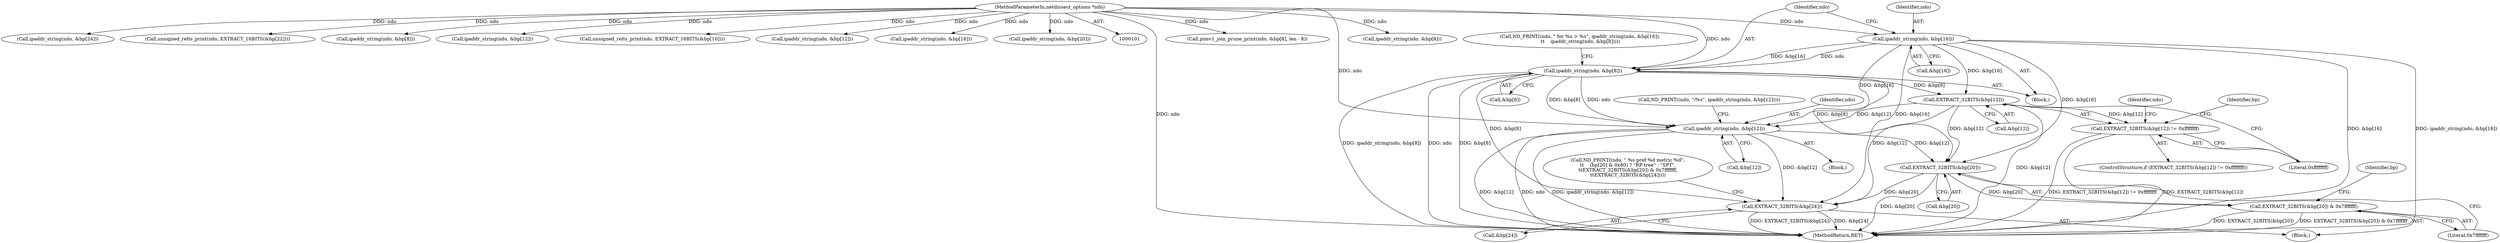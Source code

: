 digraph "0_tcpdump_5dc1860d8267b1e0cb78c9ffa2a40bea2fdb3ddc_2@array" {
"1000322" [label="(Call,ipaddr_string(ndo, &bp[16]))"];
"1000102" [label="(MethodParameterIn,netdissect_options *ndo)"];
"1000328" [label="(Call,ipaddr_string(ndo, &bp[8]))"];
"1000336" [label="(Call,EXTRACT_32BITS(&bp[12]))"];
"1000335" [label="(Call,EXTRACT_32BITS(&bp[12]) != 0xffffffff)"];
"1000347" [label="(Call,ipaddr_string(ndo, &bp[12]))"];
"1000374" [label="(Call,EXTRACT_32BITS(&bp[20]))"];
"1000373" [label="(Call,EXTRACT_32BITS(&bp[20]) & 0x7fffffff)"];
"1000380" [label="(Call,EXTRACT_32BITS(&bp[24]))"];
"1000379" [label="(Literal,0x7fffffff)"];
"1000399" [label="(Call,pimv1_join_prune_print(ndo, &bp[8], len - 8))"];
"1000336" [label="(Call,EXTRACT_32BITS(&bp[12]))"];
"1000372" [label="(Block,)"];
"1000438" [label="(MethodReturn,RET)"];
"1000316" [label="(Call,ND_PRINT((ndo, \" for %s > %s\", ipaddr_string(ndo, &bp[16]),\n\t\t    ipaddr_string(ndo, &bp[8]))))"];
"1000380" [label="(Call,EXTRACT_32BITS(&bp[24]))"];
"1000321" [label="(Block,)"];
"1000330" [label="(Call,&bp[8])"];
"1000236" [label="(Call,ipaddr_string(ndo, &bp[8]))"];
"1000216" [label="(Call,ipaddr_string(ndo, &bp[24]))"];
"1000345" [label="(Block,)"];
"1000373" [label="(Call,EXTRACT_32BITS(&bp[20]) & 0x7fffffff)"];
"1000328" [label="(Call,ipaddr_string(ndo, &bp[8]))"];
"1000342" [label="(Call,ND_PRINT((ndo, \"/%s\", ipaddr_string(ndo, &bp[12]))))"];
"1000301" [label="(Call,unsigned_relts_print(ndo, EXTRACT_16BITS(&bp[22])))"];
"1000322" [label="(Call,ipaddr_string(ndo, &bp[16]))"];
"1000323" [label="(Identifier,ndo)"];
"1000355" [label="(Identifier,bp)"];
"1000265" [label="(Call,ipaddr_string(ndo, &bp[8]))"];
"1000284" [label="(Call,ipaddr_string(ndo, &bp[12]))"];
"1000383" [label="(Identifier,bp)"];
"1000324" [label="(Call,&bp[16])"];
"1000348" [label="(Identifier,ndo)"];
"1000186" [label="(Call,unsigned_relts_print(ndo, EXTRACT_16BITS(&bp[10])))"];
"1000374" [label="(Call,EXTRACT_32BITS(&bp[20]))"];
"1000334" [label="(ControlStructure,if (EXTRACT_32BITS(&bp[12]) != 0xffffffff))"];
"1000358" [label="(Call,ND_PRINT((ndo, \" %s pref %d metric %d\",\n\t\t    (bp[20] & 0x80) ? \"RP-tree\" : \"SPT\",\n\t\tEXTRACT_32BITS(&bp[20]) & 0x7fffffff,\n\t\tEXTRACT_32BITS(&bp[24]))))"];
"1000337" [label="(Call,&bp[12])"];
"1000242" [label="(Call,ipaddr_string(ndo, &bp[12]))"];
"1000295" [label="(Call,ipaddr_string(ndo, &bp[16]))"];
"1000335" [label="(Call,EXTRACT_32BITS(&bp[12]) != 0xffffffff)"];
"1000329" [label="(Identifier,ndo)"];
"1000381" [label="(Call,&bp[24])"];
"1000341" [label="(Literal,0xffffffff)"];
"1000375" [label="(Call,&bp[20])"];
"1000347" [label="(Call,ipaddr_string(ndo, &bp[12]))"];
"1000349" [label="(Call,&bp[12])"];
"1000210" [label="(Call,ipaddr_string(ndo, &bp[20]))"];
"1000102" [label="(MethodParameterIn,netdissect_options *ndo)"];
"1000344" [label="(Identifier,ndo)"];
"1000322" -> "1000321"  [label="AST: "];
"1000322" -> "1000324"  [label="CFG: "];
"1000323" -> "1000322"  [label="AST: "];
"1000324" -> "1000322"  [label="AST: "];
"1000329" -> "1000322"  [label="CFG: "];
"1000322" -> "1000438"  [label="DDG: &bp[16]"];
"1000322" -> "1000438"  [label="DDG: ipaddr_string(ndo, &bp[16])"];
"1000102" -> "1000322"  [label="DDG: ndo"];
"1000322" -> "1000328"  [label="DDG: ndo"];
"1000322" -> "1000328"  [label="DDG: &bp[16]"];
"1000322" -> "1000336"  [label="DDG: &bp[16]"];
"1000322" -> "1000347"  [label="DDG: &bp[16]"];
"1000322" -> "1000374"  [label="DDG: &bp[16]"];
"1000322" -> "1000380"  [label="DDG: &bp[16]"];
"1000102" -> "1000101"  [label="AST: "];
"1000102" -> "1000438"  [label="DDG: ndo"];
"1000102" -> "1000186"  [label="DDG: ndo"];
"1000102" -> "1000210"  [label="DDG: ndo"];
"1000102" -> "1000216"  [label="DDG: ndo"];
"1000102" -> "1000236"  [label="DDG: ndo"];
"1000102" -> "1000242"  [label="DDG: ndo"];
"1000102" -> "1000265"  [label="DDG: ndo"];
"1000102" -> "1000284"  [label="DDG: ndo"];
"1000102" -> "1000295"  [label="DDG: ndo"];
"1000102" -> "1000301"  [label="DDG: ndo"];
"1000102" -> "1000328"  [label="DDG: ndo"];
"1000102" -> "1000347"  [label="DDG: ndo"];
"1000102" -> "1000399"  [label="DDG: ndo"];
"1000328" -> "1000321"  [label="AST: "];
"1000328" -> "1000330"  [label="CFG: "];
"1000329" -> "1000328"  [label="AST: "];
"1000330" -> "1000328"  [label="AST: "];
"1000316" -> "1000328"  [label="CFG: "];
"1000328" -> "1000438"  [label="DDG: ipaddr_string(ndo, &bp[8])"];
"1000328" -> "1000438"  [label="DDG: ndo"];
"1000328" -> "1000438"  [label="DDG: &bp[8]"];
"1000328" -> "1000336"  [label="DDG: &bp[8]"];
"1000328" -> "1000347"  [label="DDG: ndo"];
"1000328" -> "1000347"  [label="DDG: &bp[8]"];
"1000328" -> "1000374"  [label="DDG: &bp[8]"];
"1000328" -> "1000380"  [label="DDG: &bp[8]"];
"1000336" -> "1000335"  [label="AST: "];
"1000336" -> "1000337"  [label="CFG: "];
"1000337" -> "1000336"  [label="AST: "];
"1000341" -> "1000336"  [label="CFG: "];
"1000336" -> "1000438"  [label="DDG: &bp[12]"];
"1000336" -> "1000335"  [label="DDG: &bp[12]"];
"1000336" -> "1000347"  [label="DDG: &bp[12]"];
"1000336" -> "1000374"  [label="DDG: &bp[12]"];
"1000336" -> "1000380"  [label="DDG: &bp[12]"];
"1000335" -> "1000334"  [label="AST: "];
"1000335" -> "1000341"  [label="CFG: "];
"1000341" -> "1000335"  [label="AST: "];
"1000344" -> "1000335"  [label="CFG: "];
"1000355" -> "1000335"  [label="CFG: "];
"1000335" -> "1000438"  [label="DDG: EXTRACT_32BITS(&bp[12])"];
"1000335" -> "1000438"  [label="DDG: EXTRACT_32BITS(&bp[12]) != 0xffffffff"];
"1000347" -> "1000345"  [label="AST: "];
"1000347" -> "1000349"  [label="CFG: "];
"1000348" -> "1000347"  [label="AST: "];
"1000349" -> "1000347"  [label="AST: "];
"1000342" -> "1000347"  [label="CFG: "];
"1000347" -> "1000438"  [label="DDG: &bp[12]"];
"1000347" -> "1000438"  [label="DDG: ndo"];
"1000347" -> "1000438"  [label="DDG: ipaddr_string(ndo, &bp[12])"];
"1000347" -> "1000374"  [label="DDG: &bp[12]"];
"1000347" -> "1000380"  [label="DDG: &bp[12]"];
"1000374" -> "1000373"  [label="AST: "];
"1000374" -> "1000375"  [label="CFG: "];
"1000375" -> "1000374"  [label="AST: "];
"1000379" -> "1000374"  [label="CFG: "];
"1000374" -> "1000438"  [label="DDG: &bp[20]"];
"1000374" -> "1000373"  [label="DDG: &bp[20]"];
"1000374" -> "1000380"  [label="DDG: &bp[20]"];
"1000373" -> "1000372"  [label="AST: "];
"1000373" -> "1000379"  [label="CFG: "];
"1000379" -> "1000373"  [label="AST: "];
"1000383" -> "1000373"  [label="CFG: "];
"1000373" -> "1000438"  [label="DDG: EXTRACT_32BITS(&bp[20]) & 0x7fffffff"];
"1000373" -> "1000438"  [label="DDG: EXTRACT_32BITS(&bp[20])"];
"1000380" -> "1000372"  [label="AST: "];
"1000380" -> "1000381"  [label="CFG: "];
"1000381" -> "1000380"  [label="AST: "];
"1000358" -> "1000380"  [label="CFG: "];
"1000380" -> "1000438"  [label="DDG: EXTRACT_32BITS(&bp[24])"];
"1000380" -> "1000438"  [label="DDG: &bp[24]"];
}
